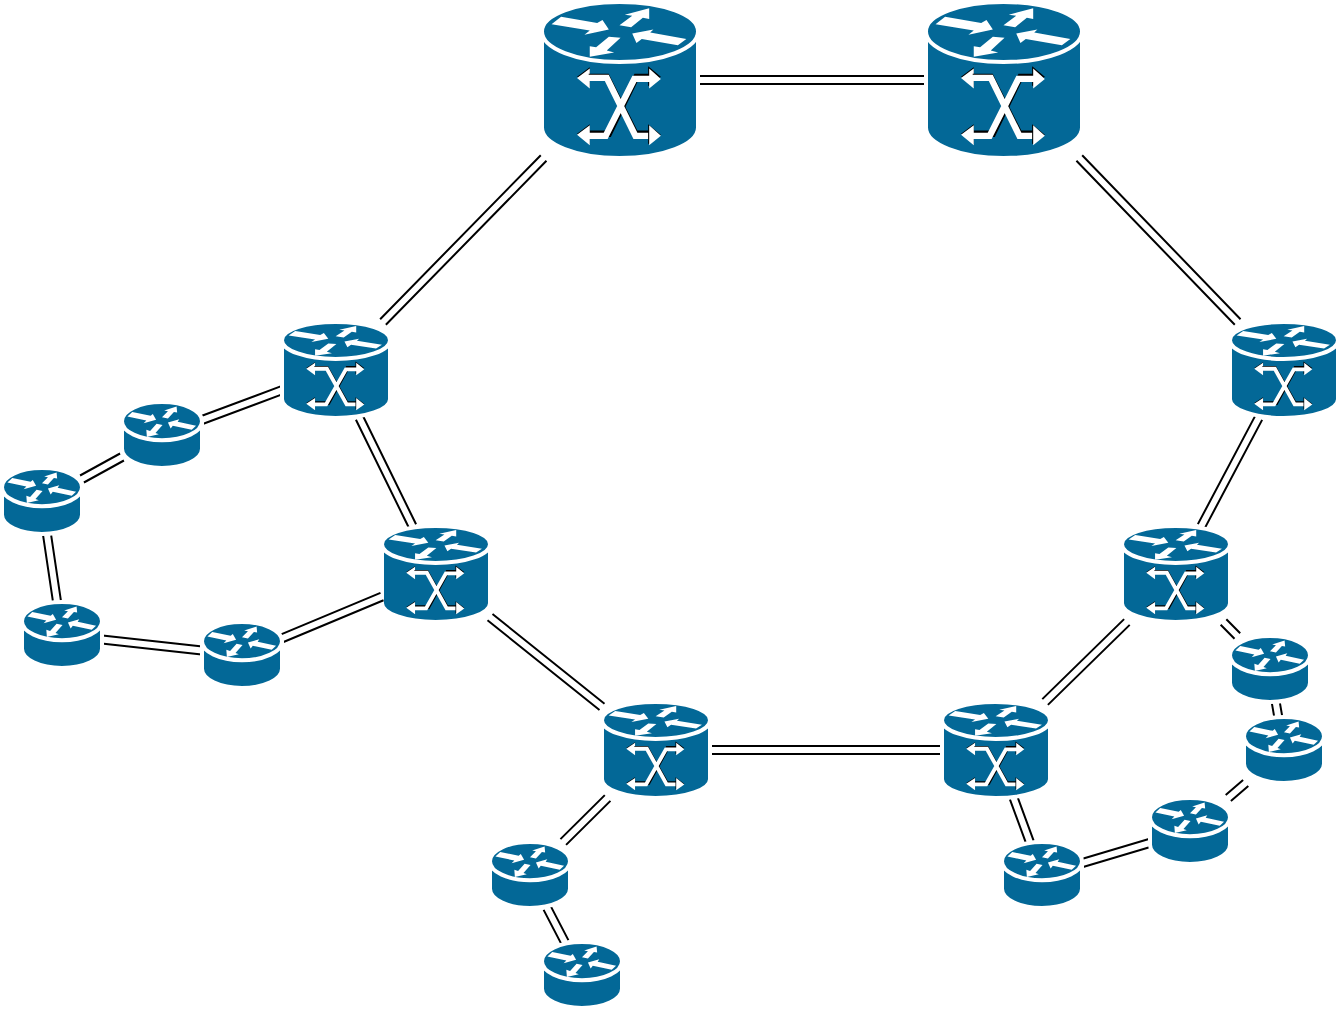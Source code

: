 <mxfile version="20.5.3" type="github"><diagram id="NYXziLq-oaiQPfl-9R_N" name="Страница 1"><mxGraphModel dx="1209" dy="614" grid="1" gridSize="10" guides="1" tooltips="1" connect="1" arrows="1" fold="1" page="1" pageScale="1" pageWidth="827" pageHeight="1169" math="0" shadow="0"><root><mxCell id="0"/><mxCell id="1" parent="0"/><mxCell id="IBtLoW8mt5TCmz6H6-RQ-25" style="edgeStyle=none;shape=link;rounded=0;orthogonalLoop=1;jettySize=auto;html=1;" edge="1" parent="1" source="IBtLoW8mt5TCmz6H6-RQ-1" target="IBtLoW8mt5TCmz6H6-RQ-10"><mxGeometry relative="1" as="geometry"/></mxCell><mxCell id="IBtLoW8mt5TCmz6H6-RQ-1" value="" style="shape=mxgraph.cisco.routers.router;sketch=0;html=1;pointerEvents=1;dashed=0;fillColor=#036897;strokeColor=#ffffff;strokeWidth=2;verticalLabelPosition=bottom;verticalAlign=top;align=center;outlineConnect=0;" vertex="1" parent="1"><mxGeometry x="30" y="283" width="40" height="33" as="geometry"/></mxCell><mxCell id="IBtLoW8mt5TCmz6H6-RQ-18" style="rounded=0;orthogonalLoop=1;jettySize=auto;html=1;shape=link;" edge="1" parent="1" source="IBtLoW8mt5TCmz6H6-RQ-2" target="IBtLoW8mt5TCmz6H6-RQ-3"><mxGeometry relative="1" as="geometry"/></mxCell><mxCell id="IBtLoW8mt5TCmz6H6-RQ-23" style="edgeStyle=none;shape=link;rounded=0;orthogonalLoop=1;jettySize=auto;html=1;" edge="1" parent="1" source="IBtLoW8mt5TCmz6H6-RQ-2" target="IBtLoW8mt5TCmz6H6-RQ-8"><mxGeometry relative="1" as="geometry"/></mxCell><mxCell id="IBtLoW8mt5TCmz6H6-RQ-2" value="" style="shape=mxgraph.cisco.routers.gigabit_switch_atm_tag_router;sketch=0;html=1;pointerEvents=1;dashed=0;fillColor=#036897;strokeColor=#ffffff;strokeWidth=2;verticalLabelPosition=bottom;verticalAlign=top;align=center;outlineConnect=0;" vertex="1" parent="1"><mxGeometry x="170" y="210" width="54" height="48" as="geometry"/></mxCell><mxCell id="IBtLoW8mt5TCmz6H6-RQ-19" style="edgeStyle=none;shape=link;rounded=0;orthogonalLoop=1;jettySize=auto;html=1;" edge="1" parent="1" source="IBtLoW8mt5TCmz6H6-RQ-3" target="IBtLoW8mt5TCmz6H6-RQ-4"><mxGeometry relative="1" as="geometry"/></mxCell><mxCell id="IBtLoW8mt5TCmz6H6-RQ-3" value="" style="shape=mxgraph.cisco.routers.gigabit_switch_atm_tag_router;sketch=0;html=1;pointerEvents=1;dashed=0;fillColor=#036897;strokeColor=#ffffff;strokeWidth=2;verticalLabelPosition=bottom;verticalAlign=top;align=center;outlineConnect=0;" vertex="1" parent="1"><mxGeometry x="220" y="312" width="54" height="48" as="geometry"/></mxCell><mxCell id="IBtLoW8mt5TCmz6H6-RQ-20" style="edgeStyle=none;shape=link;rounded=0;orthogonalLoop=1;jettySize=auto;html=1;entryX=1;entryY=0.5;entryDx=0;entryDy=0;entryPerimeter=0;" edge="1" parent="1" source="IBtLoW8mt5TCmz6H6-RQ-4" target="IBtLoW8mt5TCmz6H6-RQ-5"><mxGeometry relative="1" as="geometry"/></mxCell><mxCell id="IBtLoW8mt5TCmz6H6-RQ-28" style="edgeStyle=none;shape=link;rounded=0;orthogonalLoop=1;jettySize=auto;html=1;" edge="1" parent="1" source="IBtLoW8mt5TCmz6H6-RQ-4" target="IBtLoW8mt5TCmz6H6-RQ-12"><mxGeometry relative="1" as="geometry"/></mxCell><mxCell id="IBtLoW8mt5TCmz6H6-RQ-4" value="" style="shape=mxgraph.cisco.routers.gigabit_switch_atm_tag_router;sketch=0;html=1;pointerEvents=1;dashed=0;fillColor=#036897;strokeColor=#ffffff;strokeWidth=2;verticalLabelPosition=bottom;verticalAlign=top;align=center;outlineConnect=0;" vertex="1" parent="1"><mxGeometry x="330" y="400" width="54" height="48" as="geometry"/></mxCell><mxCell id="IBtLoW8mt5TCmz6H6-RQ-21" style="edgeStyle=none;shape=link;rounded=0;orthogonalLoop=1;jettySize=auto;html=1;" edge="1" parent="1" source="IBtLoW8mt5TCmz6H6-RQ-5" target="IBtLoW8mt5TCmz6H6-RQ-6"><mxGeometry relative="1" as="geometry"/></mxCell><mxCell id="IBtLoW8mt5TCmz6H6-RQ-30" style="edgeStyle=none;shape=link;rounded=0;orthogonalLoop=1;jettySize=auto;html=1;" edge="1" parent="1" source="IBtLoW8mt5TCmz6H6-RQ-5" target="IBtLoW8mt5TCmz6H6-RQ-14"><mxGeometry relative="1" as="geometry"/></mxCell><mxCell id="IBtLoW8mt5TCmz6H6-RQ-5" value="" style="shape=mxgraph.cisco.routers.gigabit_switch_atm_tag_router;sketch=0;html=1;pointerEvents=1;dashed=0;fillColor=#036897;strokeColor=#ffffff;strokeWidth=2;verticalLabelPosition=bottom;verticalAlign=top;align=center;outlineConnect=0;" vertex="1" parent="1"><mxGeometry x="500" y="400" width="54" height="48" as="geometry"/></mxCell><mxCell id="IBtLoW8mt5TCmz6H6-RQ-22" style="edgeStyle=none;shape=link;rounded=0;orthogonalLoop=1;jettySize=auto;html=1;" edge="1" parent="1" source="IBtLoW8mt5TCmz6H6-RQ-6" target="IBtLoW8mt5TCmz6H6-RQ-7"><mxGeometry relative="1" as="geometry"/></mxCell><mxCell id="IBtLoW8mt5TCmz6H6-RQ-6" value="" style="shape=mxgraph.cisco.routers.gigabit_switch_atm_tag_router;sketch=0;html=1;pointerEvents=1;dashed=0;fillColor=#036897;strokeColor=#ffffff;strokeWidth=2;verticalLabelPosition=bottom;verticalAlign=top;align=center;outlineConnect=0;" vertex="1" parent="1"><mxGeometry x="590" y="312" width="54" height="48" as="geometry"/></mxCell><mxCell id="IBtLoW8mt5TCmz6H6-RQ-7" value="" style="shape=mxgraph.cisco.routers.gigabit_switch_atm_tag_router;sketch=0;html=1;pointerEvents=1;dashed=0;fillColor=#036897;strokeColor=#ffffff;strokeWidth=2;verticalLabelPosition=bottom;verticalAlign=top;align=center;outlineConnect=0;" vertex="1" parent="1"><mxGeometry x="644" y="210" width="54" height="48" as="geometry"/></mxCell><mxCell id="IBtLoW8mt5TCmz6H6-RQ-24" style="edgeStyle=none;shape=link;rounded=0;orthogonalLoop=1;jettySize=auto;html=1;" edge="1" parent="1" source="IBtLoW8mt5TCmz6H6-RQ-8" target="IBtLoW8mt5TCmz6H6-RQ-1"><mxGeometry relative="1" as="geometry"/></mxCell><mxCell id="IBtLoW8mt5TCmz6H6-RQ-8" value="" style="shape=mxgraph.cisco.routers.router;sketch=0;html=1;pointerEvents=1;dashed=0;fillColor=#036897;strokeColor=#ffffff;strokeWidth=2;verticalLabelPosition=bottom;verticalAlign=top;align=center;outlineConnect=0;" vertex="1" parent="1"><mxGeometry x="90" y="250" width="40" height="33" as="geometry"/></mxCell><mxCell id="IBtLoW8mt5TCmz6H6-RQ-26" style="edgeStyle=none;shape=link;rounded=0;orthogonalLoop=1;jettySize=auto;html=1;" edge="1" parent="1" source="IBtLoW8mt5TCmz6H6-RQ-10" target="IBtLoW8mt5TCmz6H6-RQ-11"><mxGeometry relative="1" as="geometry"/></mxCell><mxCell id="IBtLoW8mt5TCmz6H6-RQ-10" value="" style="shape=mxgraph.cisco.routers.router;sketch=0;html=1;pointerEvents=1;dashed=0;fillColor=#036897;strokeColor=#ffffff;strokeWidth=2;verticalLabelPosition=bottom;verticalAlign=top;align=center;outlineConnect=0;" vertex="1" parent="1"><mxGeometry x="40" y="350" width="40" height="33" as="geometry"/></mxCell><mxCell id="IBtLoW8mt5TCmz6H6-RQ-27" style="edgeStyle=none;shape=link;rounded=0;orthogonalLoop=1;jettySize=auto;html=1;" edge="1" parent="1" source="IBtLoW8mt5TCmz6H6-RQ-11" target="IBtLoW8mt5TCmz6H6-RQ-3"><mxGeometry relative="1" as="geometry"/></mxCell><mxCell id="IBtLoW8mt5TCmz6H6-RQ-11" value="" style="shape=mxgraph.cisco.routers.router;sketch=0;html=1;pointerEvents=1;dashed=0;fillColor=#036897;strokeColor=#ffffff;strokeWidth=2;verticalLabelPosition=bottom;verticalAlign=top;align=center;outlineConnect=0;" vertex="1" parent="1"><mxGeometry x="130" y="360" width="40" height="33" as="geometry"/></mxCell><mxCell id="IBtLoW8mt5TCmz6H6-RQ-29" style="edgeStyle=none;shape=link;rounded=0;orthogonalLoop=1;jettySize=auto;html=1;" edge="1" parent="1" source="IBtLoW8mt5TCmz6H6-RQ-12" target="IBtLoW8mt5TCmz6H6-RQ-13"><mxGeometry relative="1" as="geometry"/></mxCell><mxCell id="IBtLoW8mt5TCmz6H6-RQ-12" value="" style="shape=mxgraph.cisco.routers.router;sketch=0;html=1;pointerEvents=1;dashed=0;fillColor=#036897;strokeColor=#ffffff;strokeWidth=2;verticalLabelPosition=bottom;verticalAlign=top;align=center;outlineConnect=0;" vertex="1" parent="1"><mxGeometry x="274" y="470" width="40" height="33" as="geometry"/></mxCell><mxCell id="IBtLoW8mt5TCmz6H6-RQ-13" value="" style="shape=mxgraph.cisco.routers.router;sketch=0;html=1;pointerEvents=1;dashed=0;fillColor=#036897;strokeColor=#ffffff;strokeWidth=2;verticalLabelPosition=bottom;verticalAlign=top;align=center;outlineConnect=0;" vertex="1" parent="1"><mxGeometry x="300" y="520" width="40" height="33" as="geometry"/></mxCell><mxCell id="IBtLoW8mt5TCmz6H6-RQ-31" style="edgeStyle=none;shape=link;rounded=0;orthogonalLoop=1;jettySize=auto;html=1;" edge="1" parent="1" source="IBtLoW8mt5TCmz6H6-RQ-14" target="IBtLoW8mt5TCmz6H6-RQ-15"><mxGeometry relative="1" as="geometry"/></mxCell><mxCell id="IBtLoW8mt5TCmz6H6-RQ-14" value="" style="shape=mxgraph.cisco.routers.router;sketch=0;html=1;pointerEvents=1;dashed=0;fillColor=#036897;strokeColor=#ffffff;strokeWidth=2;verticalLabelPosition=bottom;verticalAlign=top;align=center;outlineConnect=0;" vertex="1" parent="1"><mxGeometry x="530" y="470" width="40" height="33" as="geometry"/></mxCell><mxCell id="IBtLoW8mt5TCmz6H6-RQ-32" style="edgeStyle=none;shape=link;rounded=0;orthogonalLoop=1;jettySize=auto;html=1;" edge="1" parent="1" source="IBtLoW8mt5TCmz6H6-RQ-15" target="IBtLoW8mt5TCmz6H6-RQ-16"><mxGeometry relative="1" as="geometry"/></mxCell><mxCell id="IBtLoW8mt5TCmz6H6-RQ-15" value="" style="shape=mxgraph.cisco.routers.router;sketch=0;html=1;pointerEvents=1;dashed=0;fillColor=#036897;strokeColor=#ffffff;strokeWidth=2;verticalLabelPosition=bottom;verticalAlign=top;align=center;outlineConnect=0;" vertex="1" parent="1"><mxGeometry x="604" y="448" width="40" height="33" as="geometry"/></mxCell><mxCell id="IBtLoW8mt5TCmz6H6-RQ-33" style="edgeStyle=none;shape=link;rounded=0;orthogonalLoop=1;jettySize=auto;html=1;" edge="1" parent="1" source="IBtLoW8mt5TCmz6H6-RQ-16" target="IBtLoW8mt5TCmz6H6-RQ-17"><mxGeometry relative="1" as="geometry"/></mxCell><mxCell id="IBtLoW8mt5TCmz6H6-RQ-16" value="" style="shape=mxgraph.cisco.routers.router;sketch=0;html=1;pointerEvents=1;dashed=0;fillColor=#036897;strokeColor=#ffffff;strokeWidth=2;verticalLabelPosition=bottom;verticalAlign=top;align=center;outlineConnect=0;" vertex="1" parent="1"><mxGeometry x="651" y="407.5" width="40" height="33" as="geometry"/></mxCell><mxCell id="IBtLoW8mt5TCmz6H6-RQ-34" style="edgeStyle=none;shape=link;rounded=0;orthogonalLoop=1;jettySize=auto;html=1;" edge="1" parent="1" source="IBtLoW8mt5TCmz6H6-RQ-17" target="IBtLoW8mt5TCmz6H6-RQ-6"><mxGeometry relative="1" as="geometry"/></mxCell><mxCell id="IBtLoW8mt5TCmz6H6-RQ-17" value="" style="shape=mxgraph.cisco.routers.router;sketch=0;html=1;pointerEvents=1;dashed=0;fillColor=#036897;strokeColor=#ffffff;strokeWidth=2;verticalLabelPosition=bottom;verticalAlign=top;align=center;outlineConnect=0;" vertex="1" parent="1"><mxGeometry x="644" y="367" width="40" height="33" as="geometry"/></mxCell><mxCell id="IBtLoW8mt5TCmz6H6-RQ-37" style="edgeStyle=none;shape=link;rounded=0;orthogonalLoop=1;jettySize=auto;html=1;" edge="1" parent="1" source="IBtLoW8mt5TCmz6H6-RQ-35" target="IBtLoW8mt5TCmz6H6-RQ-2"><mxGeometry relative="1" as="geometry"/></mxCell><mxCell id="IBtLoW8mt5TCmz6H6-RQ-38" style="edgeStyle=none;shape=link;rounded=0;orthogonalLoop=1;jettySize=auto;html=1;" edge="1" parent="1" source="IBtLoW8mt5TCmz6H6-RQ-35" target="IBtLoW8mt5TCmz6H6-RQ-36"><mxGeometry relative="1" as="geometry"/></mxCell><mxCell id="IBtLoW8mt5TCmz6H6-RQ-35" value="" style="shape=mxgraph.cisco.routers.gigabit_switch_atm_tag_router;sketch=0;html=1;pointerEvents=1;dashed=0;fillColor=#036897;strokeColor=#ffffff;strokeWidth=2;verticalLabelPosition=bottom;verticalAlign=top;align=center;outlineConnect=0;" vertex="1" parent="1"><mxGeometry x="300" y="50" width="78" height="78" as="geometry"/></mxCell><mxCell id="IBtLoW8mt5TCmz6H6-RQ-39" style="edgeStyle=none;shape=link;rounded=0;orthogonalLoop=1;jettySize=auto;html=1;" edge="1" parent="1" source="IBtLoW8mt5TCmz6H6-RQ-36" target="IBtLoW8mt5TCmz6H6-RQ-7"><mxGeometry relative="1" as="geometry"/></mxCell><mxCell id="IBtLoW8mt5TCmz6H6-RQ-36" value="" style="shape=mxgraph.cisco.routers.gigabit_switch_atm_tag_router;sketch=0;html=1;pointerEvents=1;dashed=0;fillColor=#036897;strokeColor=#ffffff;strokeWidth=2;verticalLabelPosition=bottom;verticalAlign=top;align=center;outlineConnect=0;" vertex="1" parent="1"><mxGeometry x="492" y="50" width="78" height="78" as="geometry"/></mxCell></root></mxGraphModel></diagram></mxfile>